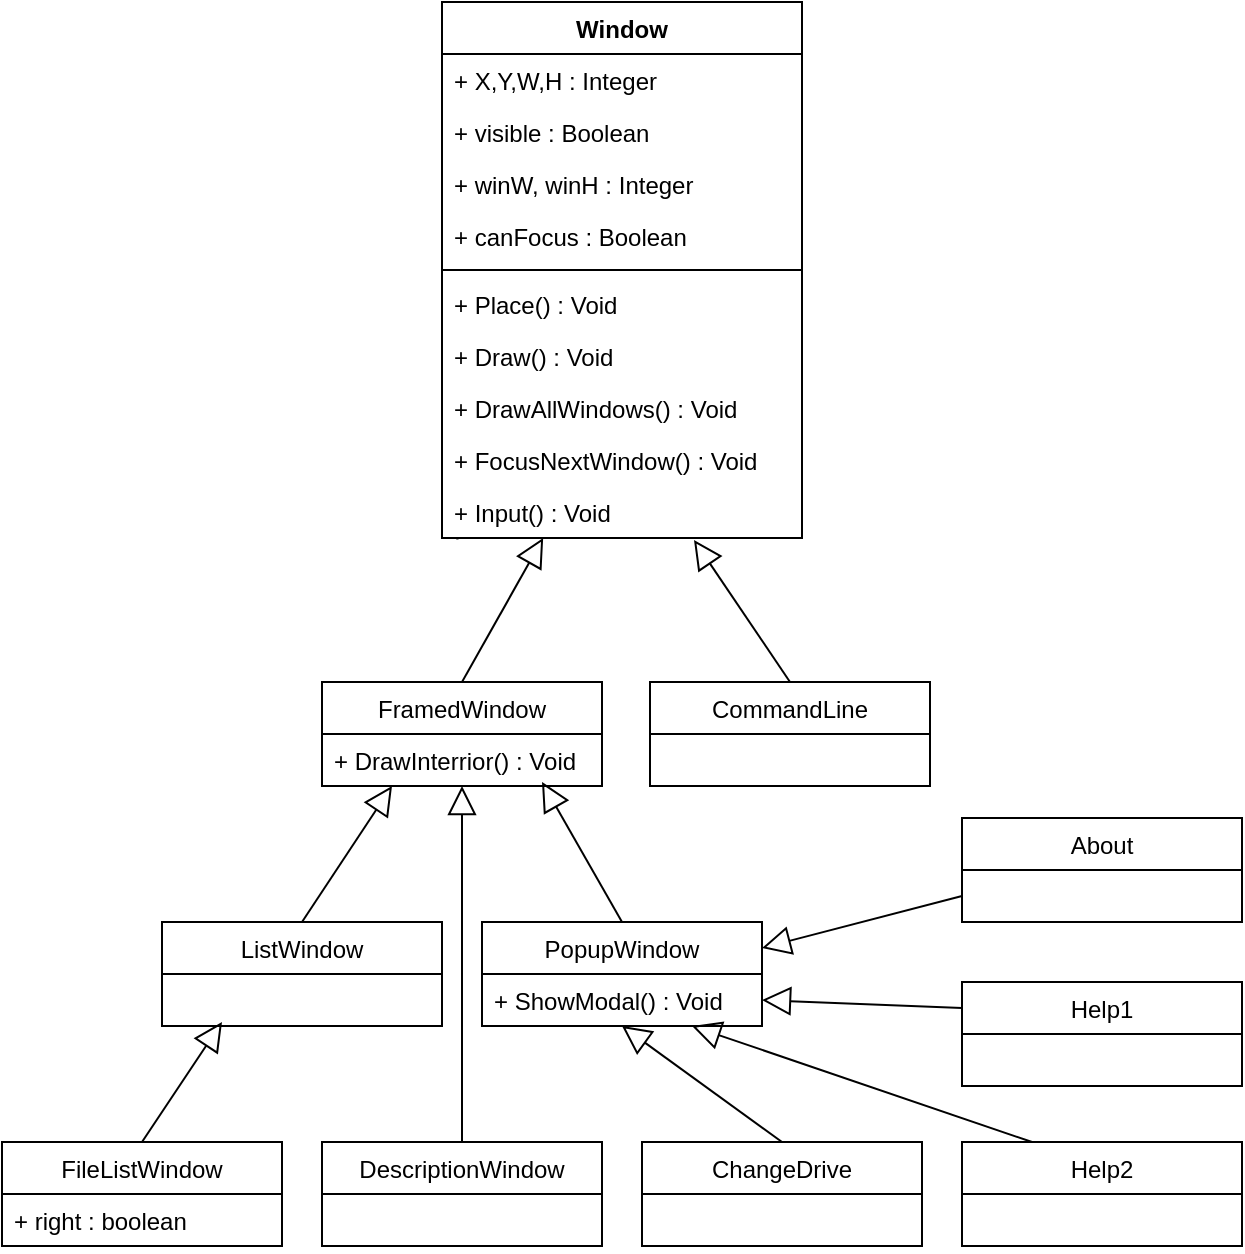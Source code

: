 <mxfile version="16.2.7" type="device"><diagram id="q9cI3H7NavH96oP3MDo6" name="Page-1"><mxGraphModel dx="1422" dy="762" grid="1" gridSize="10" guides="1" tooltips="1" connect="1" arrows="1" fold="1" page="1" pageScale="1" pageWidth="827" pageHeight="1169" math="0" shadow="0"><root><mxCell id="0"/><mxCell id="1" parent="0"/><mxCell id="Zbspzi2jt4OxpwMRPDFq-9" value="CommandLine" style="swimlane;fontStyle=0;childLayout=stackLayout;horizontal=1;startSize=26;fillColor=none;horizontalStack=0;resizeParent=1;resizeParentMax=0;resizeLast=0;collapsible=1;marginBottom=0;" vertex="1" parent="1"><mxGeometry x="414" y="390" width="140" height="52" as="geometry"/></mxCell><mxCell id="Zbspzi2jt4OxpwMRPDFq-10" value="FramedWindow" style="swimlane;fontStyle=0;childLayout=stackLayout;horizontal=1;startSize=26;fillColor=none;horizontalStack=0;resizeParent=1;resizeParentMax=0;resizeLast=0;collapsible=1;marginBottom=0;" vertex="1" parent="1"><mxGeometry x="250" y="390" width="140" height="52" as="geometry"/></mxCell><mxCell id="Zbspzi2jt4OxpwMRPDFq-45" value="+ DrawInterrior() : Void" style="text;strokeColor=none;fillColor=none;align=left;verticalAlign=top;spacingLeft=4;spacingRight=4;overflow=hidden;rotatable=0;points=[[0,0.5],[1,0.5]];portConstraint=eastwest;" vertex="1" parent="Zbspzi2jt4OxpwMRPDFq-10"><mxGeometry y="26" width="140" height="26" as="geometry"/></mxCell><mxCell id="Zbspzi2jt4OxpwMRPDFq-12" value="" style="endArrow=block;endFill=0;endSize=12;html=1;rounded=0;exitX=0.5;exitY=0;exitDx=0;exitDy=0;entryX=0.281;entryY=1;entryDx=0;entryDy=0;entryPerimeter=0;" edge="1" parent="1" source="Zbspzi2jt4OxpwMRPDFq-10" target="Zbspzi2jt4OxpwMRPDFq-69"><mxGeometry width="160" relative="1" as="geometry"><mxPoint x="330" y="920" as="sourcePoint"/><mxPoint x="365" y="310" as="targetPoint"/></mxGeometry></mxCell><mxCell id="Zbspzi2jt4OxpwMRPDFq-13" value="" style="endArrow=block;endFill=0;endSize=12;html=1;rounded=0;exitX=0.5;exitY=0;exitDx=0;exitDy=0;entryX=0.7;entryY=1.038;entryDx=0;entryDy=0;entryPerimeter=0;" edge="1" parent="1" source="Zbspzi2jt4OxpwMRPDFq-9" target="Zbspzi2jt4OxpwMRPDFq-69"><mxGeometry width="160" relative="1" as="geometry"><mxPoint x="330" y="400" as="sourcePoint"/><mxPoint x="420" y="320" as="targetPoint"/></mxGeometry></mxCell><mxCell id="Zbspzi2jt4OxpwMRPDFq-23" value="PopupWindow" style="swimlane;fontStyle=0;childLayout=stackLayout;horizontal=1;startSize=26;fillColor=none;horizontalStack=0;resizeParent=1;resizeParentMax=0;resizeLast=0;collapsible=1;marginBottom=0;" vertex="1" parent="1"><mxGeometry x="330" y="510" width="140" height="52" as="geometry"/></mxCell><mxCell id="Zbspzi2jt4OxpwMRPDFq-43" value="+ ShowModal() : Void" style="text;strokeColor=none;fillColor=none;align=left;verticalAlign=top;spacingLeft=4;spacingRight=4;overflow=hidden;rotatable=0;points=[[0,0.5],[1,0.5]];portConstraint=eastwest;" vertex="1" parent="Zbspzi2jt4OxpwMRPDFq-23"><mxGeometry y="26" width="140" height="26" as="geometry"/></mxCell><mxCell id="Zbspzi2jt4OxpwMRPDFq-24" value="FileListWindow" style="swimlane;fontStyle=0;childLayout=stackLayout;horizontal=1;startSize=26;fillColor=none;horizontalStack=0;resizeParent=1;resizeParentMax=0;resizeLast=0;collapsible=1;marginBottom=0;" vertex="1" parent="1"><mxGeometry x="90" y="620" width="140" height="52" as="geometry"/></mxCell><mxCell id="Zbspzi2jt4OxpwMRPDFq-46" value="+ right : boolean" style="text;strokeColor=none;fillColor=none;align=left;verticalAlign=top;spacingLeft=4;spacingRight=4;overflow=hidden;rotatable=0;points=[[0,0.5],[1,0.5]];portConstraint=eastwest;" vertex="1" parent="Zbspzi2jt4OxpwMRPDFq-24"><mxGeometry y="26" width="140" height="26" as="geometry"/></mxCell><mxCell id="Zbspzi2jt4OxpwMRPDFq-25" value="" style="endArrow=block;endFill=0;endSize=12;html=1;rounded=0;entryX=0.25;entryY=1;entryDx=0;entryDy=0;exitX=0.5;exitY=0;exitDx=0;exitDy=0;" edge="1" parent="1" source="Zbspzi2jt4OxpwMRPDFq-28" target="Zbspzi2jt4OxpwMRPDFq-10"><mxGeometry width="160" relative="1" as="geometry"><mxPoint x="260" y="530" as="sourcePoint"/><mxPoint x="280" y="450" as="targetPoint"/></mxGeometry></mxCell><mxCell id="Zbspzi2jt4OxpwMRPDFq-26" value="" style="endArrow=block;endFill=0;endSize=12;html=1;rounded=0;exitX=0.5;exitY=0;exitDx=0;exitDy=0;" edge="1" parent="1" source="Zbspzi2jt4OxpwMRPDFq-23"><mxGeometry width="160" relative="1" as="geometry"><mxPoint x="360" y="430" as="sourcePoint"/><mxPoint x="360" y="440" as="targetPoint"/></mxGeometry></mxCell><mxCell id="Zbspzi2jt4OxpwMRPDFq-28" value="ListWindow" style="swimlane;fontStyle=0;childLayout=stackLayout;horizontal=1;startSize=26;fillColor=none;horizontalStack=0;resizeParent=1;resizeParentMax=0;resizeLast=0;collapsible=1;marginBottom=0;" vertex="1" parent="1"><mxGeometry x="170" y="510" width="140" height="52" as="geometry"/></mxCell><mxCell id="Zbspzi2jt4OxpwMRPDFq-29" value="" style="endArrow=block;endFill=0;endSize=12;html=1;rounded=0;exitX=0.5;exitY=0;exitDx=0;exitDy=0;" edge="1" parent="1" source="Zbspzi2jt4OxpwMRPDFq-24"><mxGeometry width="160" relative="1" as="geometry"><mxPoint x="260" y="530" as="sourcePoint"/><mxPoint x="200" y="560" as="targetPoint"/></mxGeometry></mxCell><mxCell id="Zbspzi2jt4OxpwMRPDFq-30" value="DescriptionWindow" style="swimlane;fontStyle=0;childLayout=stackLayout;horizontal=1;startSize=26;fillColor=none;horizontalStack=0;resizeParent=1;resizeParentMax=0;resizeLast=0;collapsible=1;marginBottom=0;" vertex="1" parent="1"><mxGeometry x="250" y="620" width="140" height="52" as="geometry"/></mxCell><mxCell id="Zbspzi2jt4OxpwMRPDFq-31" value="" style="endArrow=block;endFill=0;endSize=12;html=1;rounded=0;entryX=0.5;entryY=1;entryDx=0;entryDy=0;exitX=0.5;exitY=0;exitDx=0;exitDy=0;" edge="1" parent="1" source="Zbspzi2jt4OxpwMRPDFq-30" target="Zbspzi2jt4OxpwMRPDFq-10"><mxGeometry width="160" relative="1" as="geometry"><mxPoint x="270" y="540" as="sourcePoint"/><mxPoint x="330" y="452" as="targetPoint"/></mxGeometry></mxCell><mxCell id="Zbspzi2jt4OxpwMRPDFq-32" value="Help2" style="swimlane;fontStyle=0;childLayout=stackLayout;horizontal=1;startSize=26;fillColor=none;horizontalStack=0;resizeParent=1;resizeParentMax=0;resizeLast=0;collapsible=1;marginBottom=0;" vertex="1" parent="1"><mxGeometry x="570" y="620" width="140" height="52" as="geometry"/></mxCell><mxCell id="Zbspzi2jt4OxpwMRPDFq-33" value="" style="endArrow=block;endFill=0;endSize=12;html=1;rounded=0;exitX=0.25;exitY=0;exitDx=0;exitDy=0;entryX=0.75;entryY=1;entryDx=0;entryDy=0;" edge="1" parent="1" source="Zbspzi2jt4OxpwMRPDFq-32" target="Zbspzi2jt4OxpwMRPDFq-23"><mxGeometry width="160" relative="1" as="geometry"><mxPoint x="370" y="440" as="sourcePoint"/><mxPoint x="370" y="450" as="targetPoint"/></mxGeometry></mxCell><mxCell id="Zbspzi2jt4OxpwMRPDFq-35" value="ChangeDrive" style="swimlane;fontStyle=0;childLayout=stackLayout;horizontal=1;startSize=26;fillColor=none;horizontalStack=0;resizeParent=1;resizeParentMax=0;resizeLast=0;collapsible=1;marginBottom=0;" vertex="1" parent="1"><mxGeometry x="410" y="620" width="140" height="52" as="geometry"/></mxCell><mxCell id="Zbspzi2jt4OxpwMRPDFq-36" value="" style="endArrow=block;endFill=0;endSize=12;html=1;rounded=0;exitX=0.5;exitY=0;exitDx=0;exitDy=0;entryX=0.5;entryY=1;entryDx=0;entryDy=0;" edge="1" parent="1" source="Zbspzi2jt4OxpwMRPDFq-35" target="Zbspzi2jt4OxpwMRPDFq-23"><mxGeometry width="160" relative="1" as="geometry"><mxPoint x="380" y="450" as="sourcePoint"/><mxPoint x="380" y="460" as="targetPoint"/></mxGeometry></mxCell><mxCell id="Zbspzi2jt4OxpwMRPDFq-37" value="About" style="swimlane;fontStyle=0;childLayout=stackLayout;horizontal=1;startSize=26;fillColor=none;horizontalStack=0;resizeParent=1;resizeParentMax=0;resizeLast=0;collapsible=1;marginBottom=0;" vertex="1" parent="1"><mxGeometry x="570" y="458" width="140" height="52" as="geometry"/></mxCell><mxCell id="Zbspzi2jt4OxpwMRPDFq-38" value="" style="endArrow=block;endFill=0;endSize=12;html=1;rounded=0;exitX=0;exitY=0.75;exitDx=0;exitDy=0;entryX=1;entryY=0.25;entryDx=0;entryDy=0;" edge="1" parent="1" source="Zbspzi2jt4OxpwMRPDFq-37" target="Zbspzi2jt4OxpwMRPDFq-23"><mxGeometry width="160" relative="1" as="geometry"><mxPoint x="590" y="390" as="sourcePoint"/><mxPoint x="590" y="400" as="targetPoint"/></mxGeometry></mxCell><mxCell id="Zbspzi2jt4OxpwMRPDFq-39" value="Help1" style="swimlane;fontStyle=0;childLayout=stackLayout;horizontal=1;startSize=26;fillColor=none;horizontalStack=0;resizeParent=1;resizeParentMax=0;resizeLast=0;collapsible=1;marginBottom=0;" vertex="1" parent="1"><mxGeometry x="570" y="540" width="140" height="52" as="geometry"/></mxCell><mxCell id="Zbspzi2jt4OxpwMRPDFq-40" value="" style="endArrow=block;endFill=0;endSize=12;html=1;rounded=0;exitX=0;exitY=0.25;exitDx=0;exitDy=0;entryX=1;entryY=0.75;entryDx=0;entryDy=0;" edge="1" parent="1" source="Zbspzi2jt4OxpwMRPDFq-39" target="Zbspzi2jt4OxpwMRPDFq-23"><mxGeometry width="160" relative="1" as="geometry"><mxPoint x="590" y="465" as="sourcePoint"/><mxPoint x="590" y="475" as="targetPoint"/></mxGeometry></mxCell><mxCell id="Zbspzi2jt4OxpwMRPDFq-62" value="Window" style="swimlane;fontStyle=1;align=center;verticalAlign=top;childLayout=stackLayout;horizontal=1;startSize=26;horizontalStack=0;resizeParent=1;resizeParentMax=0;resizeLast=0;collapsible=1;marginBottom=0;" vertex="1" parent="1"><mxGeometry x="310" y="50" width="180" height="268" as="geometry"/></mxCell><mxCell id="Zbspzi2jt4OxpwMRPDFq-63" value="+ X,Y,W,H : Integer" style="text;strokeColor=none;fillColor=none;align=left;verticalAlign=top;spacingLeft=4;spacingRight=4;overflow=hidden;rotatable=0;points=[[0,0.5],[1,0.5]];portConstraint=eastwest;" vertex="1" parent="Zbspzi2jt4OxpwMRPDFq-62"><mxGeometry y="26" width="180" height="26" as="geometry"/></mxCell><mxCell id="Zbspzi2jt4OxpwMRPDFq-68" value="+ visible : Boolean" style="text;strokeColor=none;fillColor=none;align=left;verticalAlign=top;spacingLeft=4;spacingRight=4;overflow=hidden;rotatable=0;points=[[0,0.5],[1,0.5]];portConstraint=eastwest;" vertex="1" parent="Zbspzi2jt4OxpwMRPDFq-62"><mxGeometry y="52" width="180" height="26" as="geometry"/></mxCell><mxCell id="Zbspzi2jt4OxpwMRPDFq-67" value="+ winW, winH : Integer" style="text;strokeColor=none;fillColor=none;align=left;verticalAlign=top;spacingLeft=4;spacingRight=4;overflow=hidden;rotatable=0;points=[[0,0.5],[1,0.5]];portConstraint=eastwest;" vertex="1" parent="Zbspzi2jt4OxpwMRPDFq-62"><mxGeometry y="78" width="180" height="26" as="geometry"/></mxCell><mxCell id="Zbspzi2jt4OxpwMRPDFq-66" value="+ canFocus : Boolean" style="text;strokeColor=none;fillColor=none;align=left;verticalAlign=top;spacingLeft=4;spacingRight=4;overflow=hidden;rotatable=0;points=[[0,0.5],[1,0.5]];portConstraint=eastwest;" vertex="1" parent="Zbspzi2jt4OxpwMRPDFq-62"><mxGeometry y="104" width="180" height="26" as="geometry"/></mxCell><mxCell id="Zbspzi2jt4OxpwMRPDFq-64" value="" style="line;strokeWidth=1;fillColor=none;align=left;verticalAlign=middle;spacingTop=-1;spacingLeft=3;spacingRight=3;rotatable=0;labelPosition=right;points=[];portConstraint=eastwest;" vertex="1" parent="Zbspzi2jt4OxpwMRPDFq-62"><mxGeometry y="130" width="180" height="8" as="geometry"/></mxCell><mxCell id="Zbspzi2jt4OxpwMRPDFq-65" value="+ Place() : Void" style="text;strokeColor=none;fillColor=none;align=left;verticalAlign=top;spacingLeft=4;spacingRight=4;overflow=hidden;rotatable=0;points=[[0,0.5],[1,0.5]];portConstraint=eastwest;" vertex="1" parent="Zbspzi2jt4OxpwMRPDFq-62"><mxGeometry y="138" width="180" height="26" as="geometry"/></mxCell><mxCell id="Zbspzi2jt4OxpwMRPDFq-71" value="+ Draw() : Void" style="text;strokeColor=none;fillColor=none;align=left;verticalAlign=top;spacingLeft=4;spacingRight=4;overflow=hidden;rotatable=0;points=[[0,0.5],[1,0.5]];portConstraint=eastwest;fontStyle=0" vertex="1" parent="Zbspzi2jt4OxpwMRPDFq-62"><mxGeometry y="164" width="180" height="26" as="geometry"/></mxCell><mxCell id="Zbspzi2jt4OxpwMRPDFq-72" value="+ DrawAllWindows() : Void" style="text;strokeColor=none;fillColor=none;align=left;verticalAlign=top;spacingLeft=4;spacingRight=4;overflow=hidden;rotatable=0;points=[[0,0.5],[1,0.5]];portConstraint=eastwest;" vertex="1" parent="Zbspzi2jt4OxpwMRPDFq-62"><mxGeometry y="190" width="180" height="26" as="geometry"/></mxCell><mxCell id="Zbspzi2jt4OxpwMRPDFq-70" value="+ FocusNextWindow() : Void" style="text;strokeColor=none;fillColor=none;align=left;verticalAlign=top;spacingLeft=4;spacingRight=4;overflow=hidden;rotatable=0;points=[[0,0.5],[1,0.5]];portConstraint=eastwest;" vertex="1" parent="Zbspzi2jt4OxpwMRPDFq-62"><mxGeometry y="216" width="180" height="26" as="geometry"/></mxCell><mxCell id="Zbspzi2jt4OxpwMRPDFq-69" value="+ Input() : Void&#10;;" style="text;strokeColor=none;fillColor=none;align=left;verticalAlign=top;spacingLeft=4;spacingRight=4;overflow=hidden;rotatable=0;points=[[0,0.5],[1,0.5]];portConstraint=eastwest;" vertex="1" parent="Zbspzi2jt4OxpwMRPDFq-62"><mxGeometry y="242" width="180" height="26" as="geometry"/></mxCell></root></mxGraphModel></diagram></mxfile>